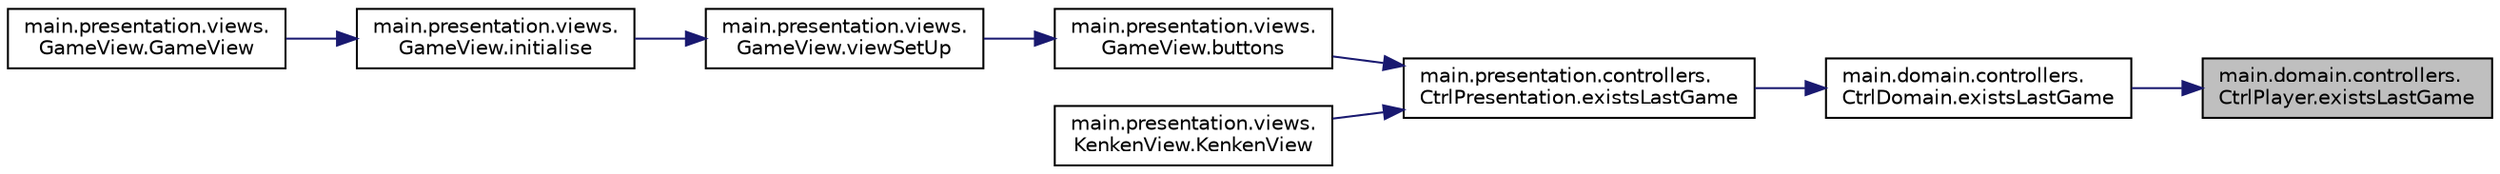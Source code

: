 digraph "main.domain.controllers.CtrlPlayer.existsLastGame"
{
 // INTERACTIVE_SVG=YES
 // LATEX_PDF_SIZE
  edge [fontname="Helvetica",fontsize="10",labelfontname="Helvetica",labelfontsize="10"];
  node [fontname="Helvetica",fontsize="10",shape=record];
  rankdir="RL";
  Node1 [label="main.domain.controllers.\lCtrlPlayer.existsLastGame",height=0.2,width=0.4,color="black", fillcolor="grey75", style="filled", fontcolor="black",tooltip=" "];
  Node1 -> Node2 [dir="back",color="midnightblue",fontsize="10",style="solid",fontname="Helvetica"];
  Node2 [label="main.domain.controllers.\lCtrlDomain.existsLastGame",height=0.2,width=0.4,color="black", fillcolor="white", style="filled",URL="$classmain_1_1domain_1_1controllers_1_1CtrlDomain.html#a21d842a621232c652dd38f34f27c826f",tooltip=" "];
  Node2 -> Node3 [dir="back",color="midnightblue",fontsize="10",style="solid",fontname="Helvetica"];
  Node3 [label="main.presentation.controllers.\lCtrlPresentation.existsLastGame",height=0.2,width=0.4,color="black", fillcolor="white", style="filled",URL="$classmain_1_1presentation_1_1controllers_1_1CtrlPresentation.html#a5f70c6113b789eb2f6234b01dfcf0b2b",tooltip=" "];
  Node3 -> Node4 [dir="back",color="midnightblue",fontsize="10",style="solid",fontname="Helvetica"];
  Node4 [label="main.presentation.views.\lGameView.buttons",height=0.2,width=0.4,color="black", fillcolor="white", style="filled",URL="$classmain_1_1presentation_1_1views_1_1GameView.html#a26136610131938bb79bfe719612ff08d",tooltip=" "];
  Node4 -> Node5 [dir="back",color="midnightblue",fontsize="10",style="solid",fontname="Helvetica"];
  Node5 [label="main.presentation.views.\lGameView.viewSetUp",height=0.2,width=0.4,color="black", fillcolor="white", style="filled",URL="$classmain_1_1presentation_1_1views_1_1GameView.html#a3aa8c39e84bc6a55137e1ab602a21f60",tooltip=" "];
  Node5 -> Node6 [dir="back",color="midnightblue",fontsize="10",style="solid",fontname="Helvetica"];
  Node6 [label="main.presentation.views.\lGameView.initialise",height=0.2,width=0.4,color="black", fillcolor="white", style="filled",URL="$classmain_1_1presentation_1_1views_1_1GameView.html#a0bd3aee5deb7fd01f81e36e8e53b5446",tooltip=" "];
  Node6 -> Node7 [dir="back",color="midnightblue",fontsize="10",style="solid",fontname="Helvetica"];
  Node7 [label="main.presentation.views.\lGameView.GameView",height=0.2,width=0.4,color="black", fillcolor="white", style="filled",URL="$classmain_1_1presentation_1_1views_1_1GameView.html#a9bb4c3b2306ad017f58b70242bbe1d87",tooltip=" "];
  Node3 -> Node8 [dir="back",color="midnightblue",fontsize="10",style="solid",fontname="Helvetica"];
  Node8 [label="main.presentation.views.\lKenkenView.KenkenView",height=0.2,width=0.4,color="black", fillcolor="white", style="filled",URL="$classmain_1_1presentation_1_1views_1_1KenkenView.html#a5aa2c130826decfc8d679f5e33f2737e",tooltip=" "];
}
